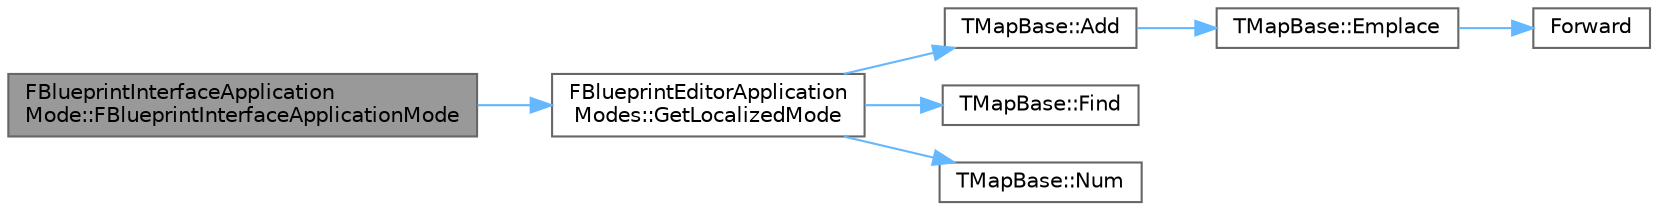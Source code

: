 digraph "FBlueprintInterfaceApplicationMode::FBlueprintInterfaceApplicationMode"
{
 // INTERACTIVE_SVG=YES
 // LATEX_PDF_SIZE
  bgcolor="transparent";
  edge [fontname=Helvetica,fontsize=10,labelfontname=Helvetica,labelfontsize=10];
  node [fontname=Helvetica,fontsize=10,shape=box,height=0.2,width=0.4];
  rankdir="LR";
  Node1 [id="Node000001",label="FBlueprintInterfaceApplication\lMode::FBlueprintInterfaceApplicationMode",height=0.2,width=0.4,color="gray40", fillcolor="grey60", style="filled", fontcolor="black",tooltip=" "];
  Node1 -> Node2 [id="edge1_Node000001_Node000002",color="steelblue1",style="solid",tooltip=" "];
  Node2 [id="Node000002",label="FBlueprintEditorApplication\lModes::GetLocalizedMode",height=0.2,width=0.4,color="grey40", fillcolor="white", style="filled",URL="$db/d4e/structFBlueprintEditorApplicationModes.html#a8168c1fb8cf8a2110b6d69d086fe7906",tooltip=" "];
  Node2 -> Node3 [id="edge2_Node000002_Node000003",color="steelblue1",style="solid",tooltip=" "];
  Node3 [id="Node000003",label="TMapBase::Add",height=0.2,width=0.4,color="grey40", fillcolor="white", style="filled",URL="$d8/dad/classTMapBase.html#ac6c17a873cb8e66fa9f53299d2317978",tooltip="Set the value associated with a key."];
  Node3 -> Node4 [id="edge3_Node000003_Node000004",color="steelblue1",style="solid",tooltip=" "];
  Node4 [id="Node000004",label="TMapBase::Emplace",height=0.2,width=0.4,color="grey40", fillcolor="white", style="filled",URL="$d8/dad/classTMapBase.html#aedf2f4b6ff746fae0226902fbbff08f7",tooltip="Sets the value associated with a key."];
  Node4 -> Node5 [id="edge4_Node000004_Node000005",color="steelblue1",style="solid",tooltip=" "];
  Node5 [id="Node000005",label="Forward",height=0.2,width=0.4,color="grey40", fillcolor="white", style="filled",URL="$d4/d24/UnrealTemplate_8h.html#a68f280c1d561a8899a1e9e3ea8405d00",tooltip="Forward will cast a reference to an rvalue reference."];
  Node2 -> Node6 [id="edge5_Node000002_Node000006",color="steelblue1",style="solid",tooltip=" "];
  Node6 [id="Node000006",label="TMapBase::Find",height=0.2,width=0.4,color="grey40", fillcolor="white", style="filled",URL="$d8/dad/classTMapBase.html#a1e25fd58981a008a6973a5695b915333",tooltip="Find the value associated with a specified key."];
  Node2 -> Node7 [id="edge6_Node000002_Node000007",color="steelblue1",style="solid",tooltip=" "];
  Node7 [id="Node000007",label="TMapBase::Num",height=0.2,width=0.4,color="grey40", fillcolor="white", style="filled",URL="$d8/dad/classTMapBase.html#ab3bfeb512cd70734cd34e17582475a36",tooltip=" "];
}
